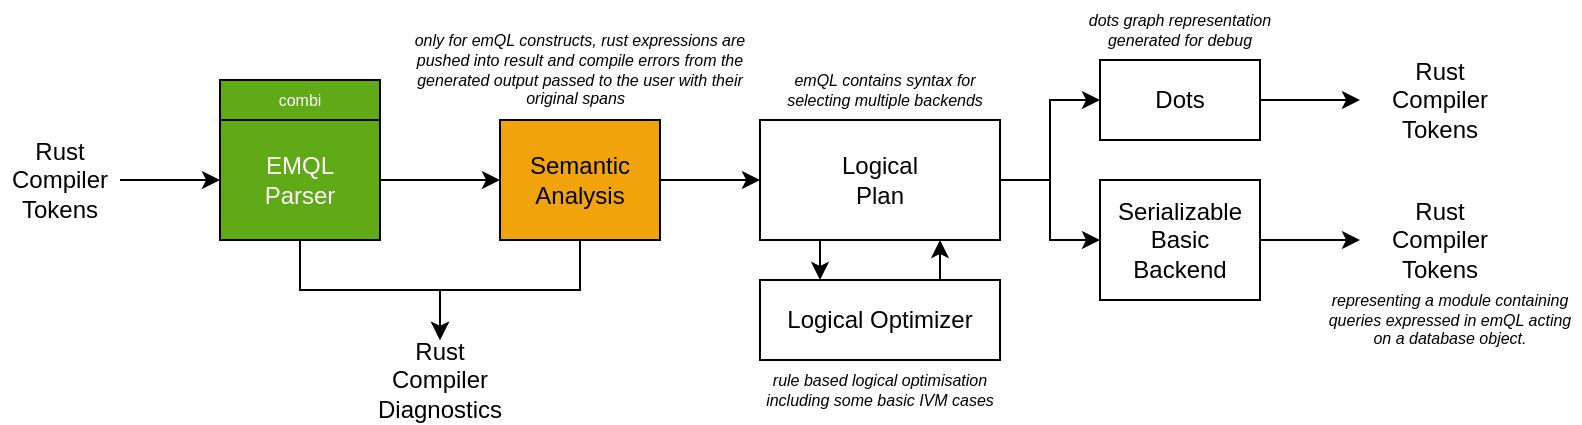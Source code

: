 <mxfile>
    <diagram id="7dpaHCV06jouEMYACuHT" name="Page-1">
        <mxGraphModel dx="1525" dy="686" grid="1" gridSize="10" guides="1" tooltips="1" connect="1" arrows="1" fold="1" page="1" pageScale="1" pageWidth="850" pageHeight="1100" math="0" shadow="0">
            <root>
                <mxCell id="0"/>
                <mxCell id="1" parent="0"/>
                <mxCell id="9" style="edgeStyle=none;html=1;exitX=1;exitY=0.5;exitDx=0;exitDy=0;entryX=0;entryY=0.5;entryDx=0;entryDy=0;" parent="1" source="2" target="3" edge="1">
                    <mxGeometry relative="1" as="geometry"/>
                </mxCell>
                <mxCell id="14" style="edgeStyle=orthogonalEdgeStyle;html=1;exitX=0.5;exitY=1;exitDx=0;exitDy=0;entryX=0.5;entryY=0;entryDx=0;entryDy=0;rounded=0;" edge="1" parent="1" source="2" target="36">
                    <mxGeometry relative="1" as="geometry">
                        <mxPoint x="135" y="190" as="targetPoint"/>
                    </mxGeometry>
                </mxCell>
                <mxCell id="2" value="EMQL&lt;br&gt;Parser" style="rounded=0;whiteSpace=wrap;html=1;fillColor=#60a917;fontColor=#ffffff;strokeColor=#000000;" parent="1" vertex="1">
                    <mxGeometry x="10" y="80" width="80" height="60" as="geometry"/>
                </mxCell>
                <mxCell id="10" style="edgeStyle=none;html=1;exitX=1;exitY=0.5;exitDx=0;exitDy=0;entryX=0;entryY=0.5;entryDx=0;entryDy=0;" parent="1" source="3" target="4" edge="1">
                    <mxGeometry relative="1" as="geometry"/>
                </mxCell>
                <mxCell id="15" style="edgeStyle=orthogonalEdgeStyle;html=1;exitX=0.5;exitY=1;exitDx=0;exitDy=0;entryX=0.5;entryY=0;entryDx=0;entryDy=0;rounded=0;" edge="1" parent="1" source="3" target="36">
                    <mxGeometry relative="1" as="geometry">
                        <mxPoint x="135" y="190" as="targetPoint"/>
                    </mxGeometry>
                </mxCell>
                <mxCell id="3" value="Semantic Analysis" style="rounded=0;whiteSpace=wrap;html=1;fillColor=#f0a30a;fontColor=#000000;strokeColor=#000000;" parent="1" vertex="1">
                    <mxGeometry x="150" y="80" width="80" height="60" as="geometry"/>
                </mxCell>
                <mxCell id="16" style="edgeStyle=orthogonalEdgeStyle;html=1;exitX=1;exitY=0.5;exitDx=0;exitDy=0;entryX=0;entryY=0.5;entryDx=0;entryDy=0;rounded=0;" edge="1" parent="1" source="4" target="5">
                    <mxGeometry relative="1" as="geometry"/>
                </mxCell>
                <mxCell id="17" style="edgeStyle=none;html=1;exitX=0.25;exitY=1;exitDx=0;exitDy=0;entryX=0.25;entryY=0;entryDx=0;entryDy=0;" edge="1" parent="1" source="4" target="7">
                    <mxGeometry relative="1" as="geometry"/>
                </mxCell>
                <mxCell id="20" style="edgeStyle=orthogonalEdgeStyle;html=1;exitX=1;exitY=0.5;exitDx=0;exitDy=0;entryX=0;entryY=0.5;entryDx=0;entryDy=0;rounded=0;" edge="1" parent="1" source="4" target="6">
                    <mxGeometry relative="1" as="geometry"/>
                </mxCell>
                <mxCell id="4" value="Logical&lt;br&gt;Plan" style="rounded=0;whiteSpace=wrap;html=1;" parent="1" vertex="1">
                    <mxGeometry x="280" y="80" width="120" height="60" as="geometry"/>
                </mxCell>
                <mxCell id="5" value="Dots" style="rounded=0;whiteSpace=wrap;html=1;" parent="1" vertex="1">
                    <mxGeometry x="450" y="50" width="80" height="40" as="geometry"/>
                </mxCell>
                <mxCell id="21" style="edgeStyle=none;html=1;exitX=1;exitY=0.5;exitDx=0;exitDy=0;entryX=0;entryY=0.5;entryDx=0;entryDy=0;" edge="1" parent="1" source="6">
                    <mxGeometry relative="1" as="geometry">
                        <mxPoint x="580.0" y="140" as="targetPoint"/>
                    </mxGeometry>
                </mxCell>
                <mxCell id="6" value="Serializable&lt;br&gt;Basic&lt;br&gt;Backend" style="rounded=0;whiteSpace=wrap;html=1;" parent="1" vertex="1">
                    <mxGeometry x="450" y="110" width="80" height="60" as="geometry"/>
                </mxCell>
                <mxCell id="18" style="edgeStyle=none;html=1;exitX=0.75;exitY=0;exitDx=0;exitDy=0;entryX=0.75;entryY=1;entryDx=0;entryDy=0;" edge="1" parent="1" source="7" target="4">
                    <mxGeometry relative="1" as="geometry"/>
                </mxCell>
                <mxCell id="7" value="Logical Optimizer" style="rounded=0;whiteSpace=wrap;html=1;" parent="1" vertex="1">
                    <mxGeometry x="280" y="160" width="120" height="40" as="geometry"/>
                </mxCell>
                <mxCell id="13" value="" style="endArrow=classic;html=1;entryX=0;entryY=0.5;entryDx=0;entryDy=0;" edge="1" parent="1" target="2">
                    <mxGeometry width="50" height="50" relative="1" as="geometry">
                        <mxPoint x="-40" y="110" as="sourcePoint"/>
                        <mxPoint x="-30" y="90" as="targetPoint"/>
                    </mxGeometry>
                </mxCell>
                <mxCell id="23" value="Rust Compiler Tokens" style="text;html=1;strokeColor=none;fillColor=none;align=center;verticalAlign=middle;whiteSpace=wrap;rounded=0;" vertex="1" parent="1">
                    <mxGeometry x="590" y="125" width="60" height="30" as="geometry"/>
                </mxCell>
                <mxCell id="24" value="Rust Compiler Tokens" style="text;html=1;strokeColor=none;fillColor=none;align=center;verticalAlign=middle;whiteSpace=wrap;rounded=0;" vertex="1" parent="1">
                    <mxGeometry x="-100" y="95" width="60" height="30" as="geometry"/>
                </mxCell>
                <mxCell id="25" style="edgeStyle=none;html=1;exitX=1;exitY=0.5;exitDx=0;exitDy=0;entryX=0;entryY=0.5;entryDx=0;entryDy=0;" edge="1" parent="1">
                    <mxGeometry relative="1" as="geometry">
                        <mxPoint x="530.0" y="70" as="sourcePoint"/>
                        <mxPoint x="580.0" y="70" as="targetPoint"/>
                    </mxGeometry>
                </mxCell>
                <mxCell id="26" value="Rust Compiler Tokens" style="text;html=1;strokeColor=none;fillColor=none;align=center;verticalAlign=middle;whiteSpace=wrap;rounded=0;" vertex="1" parent="1">
                    <mxGeometry x="590" y="55" width="60" height="30" as="geometry"/>
                </mxCell>
                <mxCell id="32" value="emQL contains syntax for selecting multiple backends" style="text;html=1;strokeColor=none;fillColor=none;align=center;verticalAlign=middle;whiteSpace=wrap;rounded=0;fontStyle=2;fontSize=8;" vertex="1" parent="1">
                    <mxGeometry x="280" y="50" width="125" height="30" as="geometry"/>
                </mxCell>
                <mxCell id="33" value="dots graph representation generated for debug" style="text;html=1;strokeColor=none;fillColor=none;align=center;verticalAlign=middle;whiteSpace=wrap;rounded=0;fontStyle=2;fontSize=8;" vertex="1" parent="1">
                    <mxGeometry x="430" y="20" width="120" height="30" as="geometry"/>
                </mxCell>
                <mxCell id="35" value="rule based logical optimisation including some basic IVM cases" style="text;html=1;strokeColor=none;fillColor=none;align=center;verticalAlign=middle;whiteSpace=wrap;rounded=0;fontStyle=2;fontSize=8;" vertex="1" parent="1">
                    <mxGeometry x="280" y="200" width="120" height="30" as="geometry"/>
                </mxCell>
                <mxCell id="36" value="Rust Compiler Diagnostics" style="text;html=1;strokeColor=none;fillColor=none;align=center;verticalAlign=middle;whiteSpace=wrap;rounded=0;" vertex="1" parent="1">
                    <mxGeometry x="90" y="190" width="60" height="40" as="geometry"/>
                </mxCell>
                <mxCell id="38" value="representing a module containing queries expressed in emQL acting on a database object." style="text;html=1;strokeColor=none;fillColor=none;align=center;verticalAlign=middle;whiteSpace=wrap;rounded=0;fontStyle=2;fontSize=8;" vertex="1" parent="1">
                    <mxGeometry x="560" y="165" width="130" height="30" as="geometry"/>
                </mxCell>
                <mxCell id="39" value="only for emQL constructs, rust expressions are pushed into result and compile errors from the generated output passed to the user with their original spans&amp;nbsp;&amp;nbsp;" style="text;html=1;strokeColor=none;fillColor=none;align=center;verticalAlign=middle;whiteSpace=wrap;rounded=0;fontStyle=2;fontSize=8;" vertex="1" parent="1">
                    <mxGeometry x="100" y="40" width="180" height="30" as="geometry"/>
                </mxCell>
                <mxCell id="43" value="combi" style="rounded=0;whiteSpace=wrap;html=1;strokeColor=#000000;fontSize=8;fillColor=#60a917;fontColor=#ffffff;" vertex="1" parent="1">
                    <mxGeometry x="10" y="60" width="80" height="20" as="geometry"/>
                </mxCell>
            </root>
        </mxGraphModel>
    </diagram>
</mxfile>